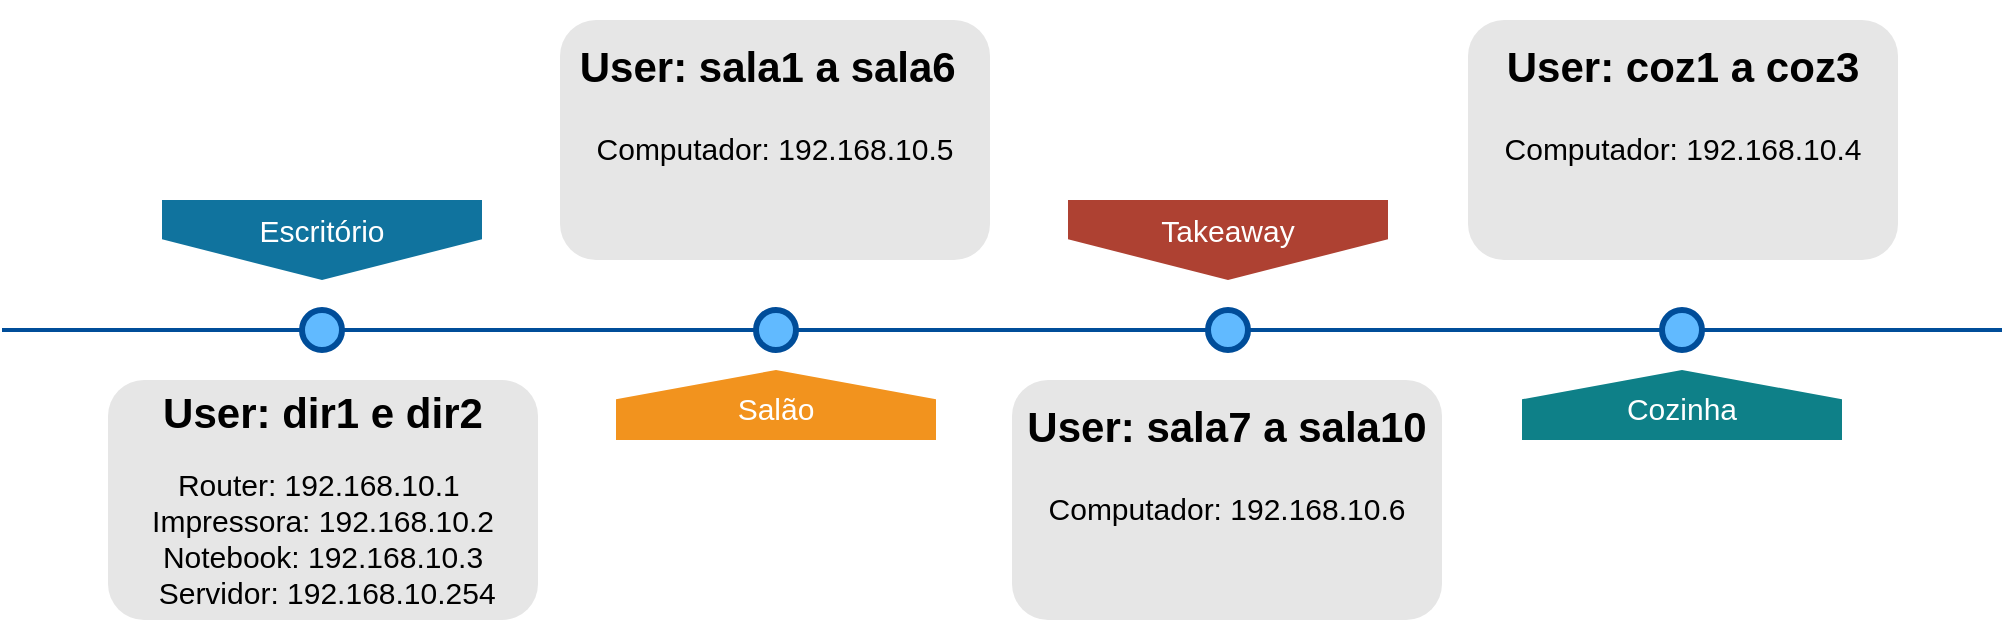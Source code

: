 <mxfile version="15.9.1" type="github">
  <diagram name="Page-1" id="82e54ff1-d628-8f03-85c4-9753963a91cd">
    <mxGraphModel dx="1422" dy="882" grid="0" gridSize="10" guides="1" tooltips="1" connect="1" arrows="1" fold="1" page="1" pageScale="1" pageWidth="1100" pageHeight="850" background="none" math="0" shadow="0">
      <root>
        <mxCell id="0" />
        <mxCell id="1" parent="0" />
        <mxCell id="4ec97bd9e5d20128-1" value="" style="line;strokeWidth=2;html=1;fillColor=none;fontSize=28;fontColor=#004D99;strokeColor=#004D99;" parent="1" vertex="1">
          <mxGeometry x="40" y="400" width="1000" height="10" as="geometry" />
        </mxCell>
        <mxCell id="4ec97bd9e5d20128-5" value="Escritório" style="shape=offPageConnector;whiteSpace=wrap;html=1;fillColor=#10739E;fontSize=15;fontColor=#FFFFFF;size=0.509;verticalAlign=top;strokeColor=none;" parent="1" vertex="1">
          <mxGeometry x="120" y="340" width="160" height="40" as="geometry" />
        </mxCell>
        <mxCell id="4ec97bd9e5d20128-6" value="&lt;span&gt;Takeaway&lt;/span&gt;" style="shape=offPageConnector;whiteSpace=wrap;html=1;fillColor=#AE4132;fontSize=15;fontColor=#FFFFFF;size=0.509;verticalAlign=top;strokeColor=none;" parent="1" vertex="1">
          <mxGeometry x="573" y="340" width="160" height="40" as="geometry" />
        </mxCell>
        <mxCell id="4ec97bd9e5d20128-7" value="&lt;span&gt;Salão&lt;/span&gt;" style="shape=offPageConnector;whiteSpace=wrap;html=1;fillColor=#F2931E;fontSize=15;fontColor=#FFFFFF;size=0.418;flipV=1;verticalAlign=bottom;strokeColor=none;spacingBottom=4;" parent="1" vertex="1">
          <mxGeometry x="347" y="425" width="160" height="35" as="geometry" />
        </mxCell>
        <mxCell id="4ec97bd9e5d20128-8" value="&lt;span&gt;Cozinha&lt;/span&gt;" style="shape=offPageConnector;whiteSpace=wrap;html=1;fillColor=#0E8088;fontSize=15;fontColor=#FFFFFF;size=0.418;flipV=1;verticalAlign=bottom;strokeColor=none;spacingBottom=4;" parent="1" vertex="1">
          <mxGeometry x="800" y="425" width="160" height="35" as="geometry" />
        </mxCell>
        <mxCell id="4ec97bd9e5d20128-9" value="" style="ellipse;whiteSpace=wrap;html=1;fillColor=#61BAFF;fontSize=28;fontColor=#004D99;strokeWidth=3;strokeColor=#004D99;" parent="1" vertex="1">
          <mxGeometry x="190" y="395" width="20" height="20" as="geometry" />
        </mxCell>
        <mxCell id="4ec97bd9e5d20128-10" value="" style="ellipse;whiteSpace=wrap;html=1;fillColor=#61BAFF;fontSize=28;fontColor=#004D99;strokeWidth=3;strokeColor=#004D99;" parent="1" vertex="1">
          <mxGeometry x="417" y="395" width="20" height="20" as="geometry" />
        </mxCell>
        <mxCell id="4ec97bd9e5d20128-11" value="" style="ellipse;whiteSpace=wrap;html=1;fillColor=#61BAFF;fontSize=28;fontColor=#004D99;strokeWidth=3;strokeColor=#004D99;" parent="1" vertex="1">
          <mxGeometry x="643" y="395" width="20" height="20" as="geometry" />
        </mxCell>
        <mxCell id="4ec97bd9e5d20128-13" value="" style="ellipse;whiteSpace=wrap;html=1;fillColor=#61BAFF;fontSize=28;fontColor=#004D99;strokeWidth=3;strokeColor=#004D99;" parent="1" vertex="1">
          <mxGeometry x="870" y="395" width="20" height="20" as="geometry" />
        </mxCell>
        <mxCell id="4ec97bd9e5d20128-14" value="&lt;p style=&quot;line-height: 0.8&quot;&gt;&lt;/p&gt;&lt;h1 style=&quot;font-size: 21px&quot;&gt;User: dir1 e dir2&lt;/h1&gt;&lt;p style=&quot;font-size: 15px&quot;&gt;&lt;font style=&quot;font-size: 15px&quot;&gt;Router: 192.168.10.1&amp;nbsp; &amp;nbsp;&lt;/font&gt;&lt;span&gt;Impressora: 192.168.10.2&amp;nbsp; &amp;nbsp;&lt;/span&gt;&lt;span&gt;Notebook: 192.168.10.3&amp;nbsp; &amp;nbsp;&lt;/span&gt;&lt;span&gt;Servidor: 192.168.10.254&lt;/span&gt;&lt;/p&gt;&lt;p style=&quot;font-size: 15px&quot;&gt;&lt;/p&gt;&lt;p&gt;&lt;br&gt;&lt;/p&gt;&lt;p&gt;&lt;/p&gt;&lt;p&gt;&lt;/p&gt;" style="text;html=1;spacing=5;spacingTop=-20;whiteSpace=wrap;overflow=hidden;strokeColor=none;strokeWidth=3;fillColor=#E6E6E6;fontSize=13;fontColor=#000000;align=center;rounded=1;" parent="1" vertex="1">
          <mxGeometry x="93" y="430" width="215" height="120" as="geometry" />
        </mxCell>
        <mxCell id="4ec97bd9e5d20128-16" value="&lt;h1&gt;&lt;span style=&quot;font-size: 21px&quot;&gt;User: sala1 a sala6&lt;/span&gt;&amp;nbsp;&lt;/h1&gt;&lt;p&gt;&lt;font style=&quot;font-size: 15px&quot;&gt;Computador: 192.168.10.5&lt;/font&gt;&lt;/p&gt;" style="text;html=1;spacing=5;spacingTop=-20;whiteSpace=wrap;overflow=hidden;strokeColor=none;strokeWidth=3;fillColor=#E6E6E6;fontSize=13;fontColor=#000000;align=center;rounded=1;" parent="1" vertex="1">
          <mxGeometry x="319" y="250" width="215" height="120" as="geometry" />
        </mxCell>
        <mxCell id="4ec97bd9e5d20128-17" value="&lt;h1&gt;&lt;span style=&quot;font-size: 21px&quot;&gt;User: sala7 a sala10&lt;/span&gt;&lt;/h1&gt;&lt;p&gt;&lt;font style=&quot;font-size: 15px&quot;&gt;Computador: 192.168.10.6&lt;/font&gt;&lt;br&gt;&lt;/p&gt;" style="text;html=1;spacing=5;spacingTop=-20;whiteSpace=wrap;overflow=hidden;strokeColor=none;strokeWidth=3;fillColor=#E6E6E6;fontSize=13;fontColor=#000000;align=center;rounded=1;" parent="1" vertex="1">
          <mxGeometry x="545" y="430" width="215" height="120" as="geometry" />
        </mxCell>
        <mxCell id="4ec97bd9e5d20128-18" value="&lt;h1&gt;&lt;span style=&quot;font-size: 21px&quot;&gt;User: coz1 a coz3&lt;/span&gt;&lt;/h1&gt;&lt;p&gt;&lt;font style=&quot;font-size: 15px&quot;&gt;Computador: 192.168.10.4&lt;/font&gt;&lt;br&gt;&lt;/p&gt;" style="text;html=1;spacing=5;spacingTop=-20;whiteSpace=wrap;overflow=hidden;strokeColor=none;strokeWidth=3;fillColor=#E6E6E6;fontSize=13;fontColor=#000000;align=center;rounded=1;" parent="1" vertex="1">
          <mxGeometry x="773" y="250" width="215" height="120" as="geometry" />
        </mxCell>
      </root>
    </mxGraphModel>
  </diagram>
</mxfile>

